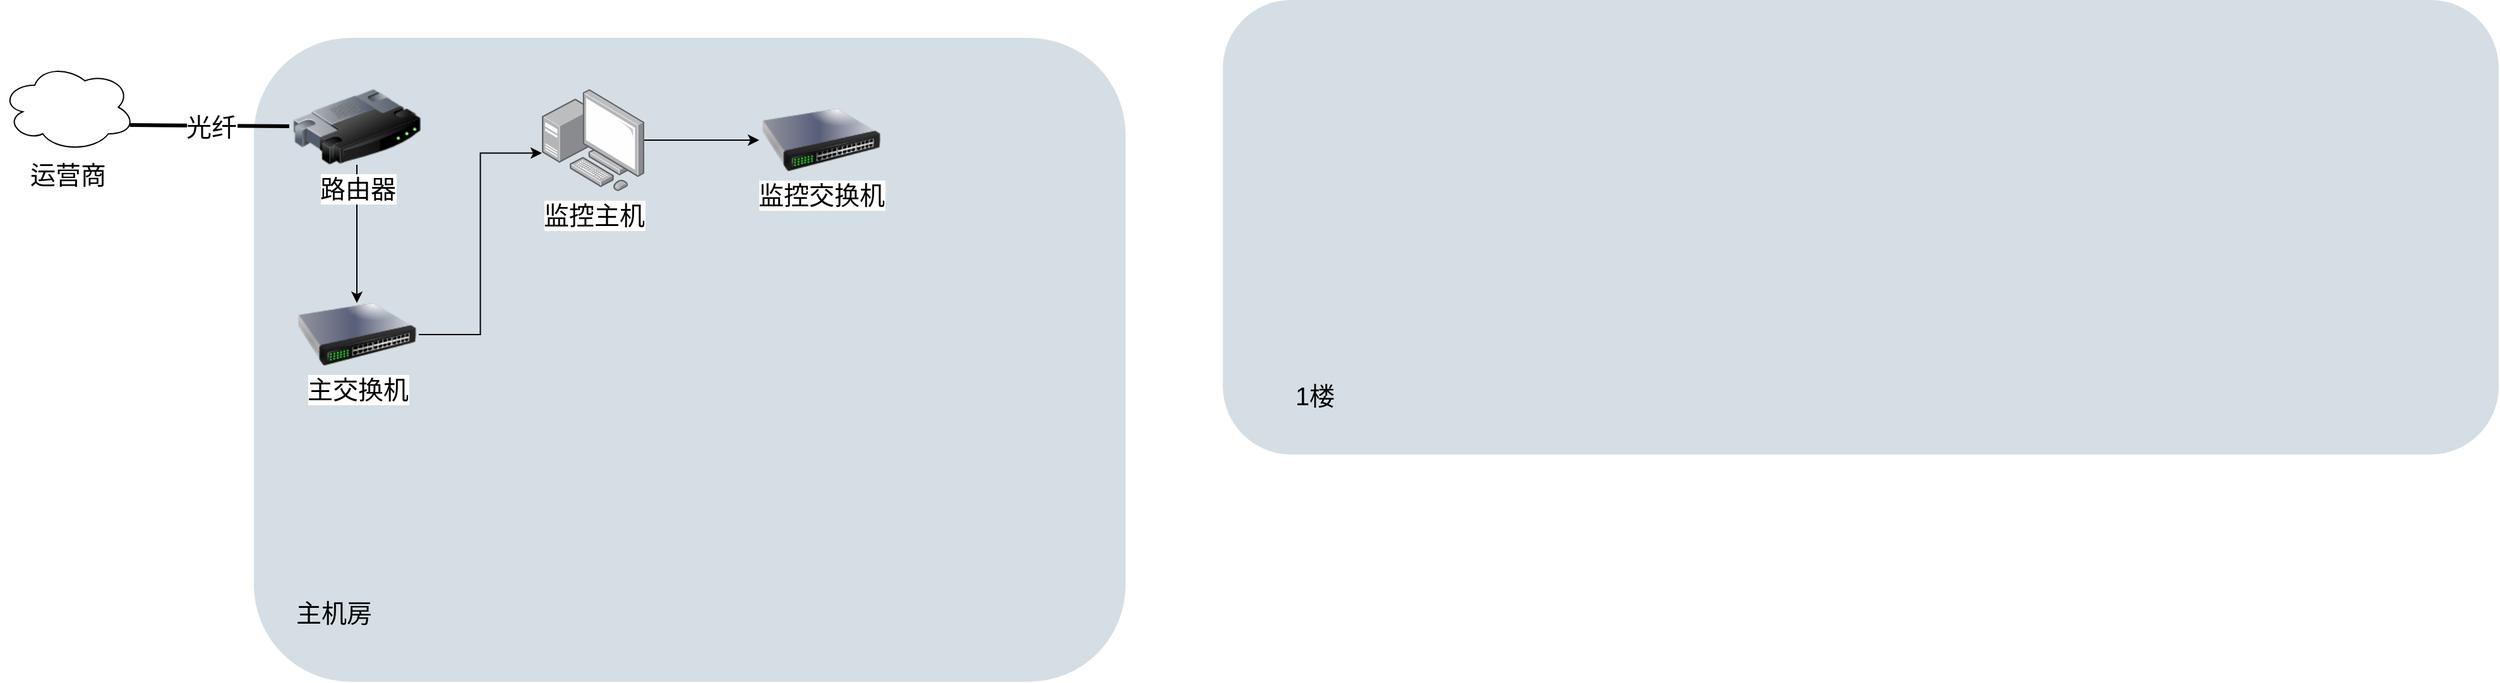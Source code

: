<mxfile version="24.7.5">
  <diagram id="6a731a19-8d31-9384-78a2-239565b7b9f0" name="Page-1">
    <mxGraphModel dx="2876" dy="-55" grid="1" gridSize="10" guides="1" tooltips="1" connect="1" arrows="1" fold="1" page="1" pageScale="1" pageWidth="827" pageHeight="1169" background="none" math="0" shadow="0">
      <root>
        <mxCell id="0" />
        <mxCell id="1" parent="0" />
        <mxCell id="mDeXvVl9f_Hlldk8GErR-2274" value="" style="rounded=1;whiteSpace=wrap;html=1;strokeColor=none;fillColor=#BAC8D3;fontSize=24;fontColor=#23445D;align=center;opacity=60;" parent="1" vertex="1">
          <mxGeometry x="817" y="2040" width="1010" height="360" as="geometry" />
        </mxCell>
        <mxCell id="mDeXvVl9f_Hlldk8GErR-2276" value="" style="rounded=1;whiteSpace=wrap;html=1;strokeColor=none;fillColor=#BAC8D3;fontSize=24;fontColor=#23445D;align=center;opacity=60;" parent="1" vertex="1">
          <mxGeometry x="50" y="2070" width="690" height="510" as="geometry" />
        </mxCell>
        <mxCell id="mDeXvVl9f_Hlldk8GErR-2259" value="运营商" style="ellipse;shape=cloud;whiteSpace=wrap;html=1;fontSize=20;labelPosition=center;verticalLabelPosition=bottom;align=center;verticalAlign=top;" parent="1" vertex="1">
          <mxGeometry x="-150" y="2090" width="106" height="70" as="geometry" />
        </mxCell>
        <mxCell id="mDeXvVl9f_Hlldk8GErR-2263" value="" style="endArrow=none;html=1;rounded=0;exitX=0.96;exitY=0.7;exitDx=0;exitDy=0;exitPerimeter=0;strokeWidth=3;" parent="1" source="mDeXvVl9f_Hlldk8GErR-2259" target="mDeXvVl9f_Hlldk8GErR-2269" edge="1">
          <mxGeometry width="50" height="50" relative="1" as="geometry">
            <mxPoint x="611" y="2140" as="sourcePoint" />
            <mxPoint x="581" y="2220" as="targetPoint" />
          </mxGeometry>
        </mxCell>
        <mxCell id="mDeXvVl9f_Hlldk8GErR-2264" value="光纤" style="edgeLabel;html=1;align=center;verticalAlign=middle;resizable=0;points=[];fontSize=20;" parent="mDeXvVl9f_Hlldk8GErR-2263" vertex="1" connectable="0">
          <mxGeometry x="0.006" relative="1" as="geometry">
            <mxPoint as="offset" />
          </mxGeometry>
        </mxCell>
        <mxCell id="mDeXvVl9f_Hlldk8GErR-2291" style="edgeStyle=orthogonalEdgeStyle;rounded=0;orthogonalLoop=1;jettySize=auto;html=1;entryX=0.5;entryY=0;entryDx=0;entryDy=0;" parent="1" source="mDeXvVl9f_Hlldk8GErR-2269" target="mDeXvVl9f_Hlldk8GErR-2278" edge="1">
          <mxGeometry relative="1" as="geometry" />
        </mxCell>
        <mxCell id="mDeXvVl9f_Hlldk8GErR-2269" value="路由器" style="image;html=1;image=img/lib/clip_art/networking/Router_128x128.png;fontSize=20;" parent="1" vertex="1">
          <mxGeometry x="78" y="2110.5" width="107" height="60" as="geometry" />
        </mxCell>
        <mxCell id="mDeXvVl9f_Hlldk8GErR-2275" value="1楼" style="text;strokeColor=none;align=center;fillColor=none;html=1;verticalAlign=middle;whiteSpace=wrap;rounded=0;fontSize=20;" parent="1" vertex="1">
          <mxGeometry x="860" y="2338" width="60" height="30" as="geometry" />
        </mxCell>
        <mxCell id="mDeXvVl9f_Hlldk8GErR-2277" value="主机房" style="text;strokeColor=none;align=center;fillColor=none;html=1;verticalAlign=middle;whiteSpace=wrap;rounded=0;fontSize=20;" parent="1" vertex="1">
          <mxGeometry x="78" y="2510" width="71" height="30" as="geometry" />
        </mxCell>
        <mxCell id="mDeXvVl9f_Hlldk8GErR-2278" value="主交换机" style="image;html=1;image=img/lib/clip_art/networking/Switch_128x128.png;fontSize=20;" parent="1" vertex="1">
          <mxGeometry x="82.5" y="2280" width="98" height="50" as="geometry" />
        </mxCell>
        <mxCell id="mDeXvVl9f_Hlldk8GErR-2290" style="edgeStyle=orthogonalEdgeStyle;rounded=0;orthogonalLoop=1;jettySize=auto;html=1;" parent="1" source="mDeXvVl9f_Hlldk8GErR-2281" target="mDeXvVl9f_Hlldk8GErR-2283" edge="1">
          <mxGeometry relative="1" as="geometry" />
        </mxCell>
        <mxCell id="mDeXvVl9f_Hlldk8GErR-2281" value="监控主机" style="image;points=[];aspect=fixed;html=1;align=center;shadow=0;dashed=0;image=img/lib/allied_telesis/computer_and_terminals/Personal_Computer_with_Server.svg;fontSize=20;" parent="1" vertex="1">
          <mxGeometry x="278" y="2110.5" width="81" height="81" as="geometry" />
        </mxCell>
        <mxCell id="mDeXvVl9f_Hlldk8GErR-2283" value="监控交换机" style="image;html=1;image=img/lib/clip_art/networking/Switch_128x128.png;fontSize=20;" parent="1" vertex="1">
          <mxGeometry x="450" y="2126" width="98" height="50" as="geometry" />
        </mxCell>
        <mxCell id="mDeXvVl9f_Hlldk8GErR-2289" style="edgeStyle=orthogonalEdgeStyle;rounded=0;orthogonalLoop=1;jettySize=auto;html=1;entryX=0;entryY=0.627;entryDx=0;entryDy=0;entryPerimeter=0;" parent="1" source="mDeXvVl9f_Hlldk8GErR-2278" target="mDeXvVl9f_Hlldk8GErR-2281" edge="1">
          <mxGeometry relative="1" as="geometry" />
        </mxCell>
      </root>
    </mxGraphModel>
  </diagram>
</mxfile>
